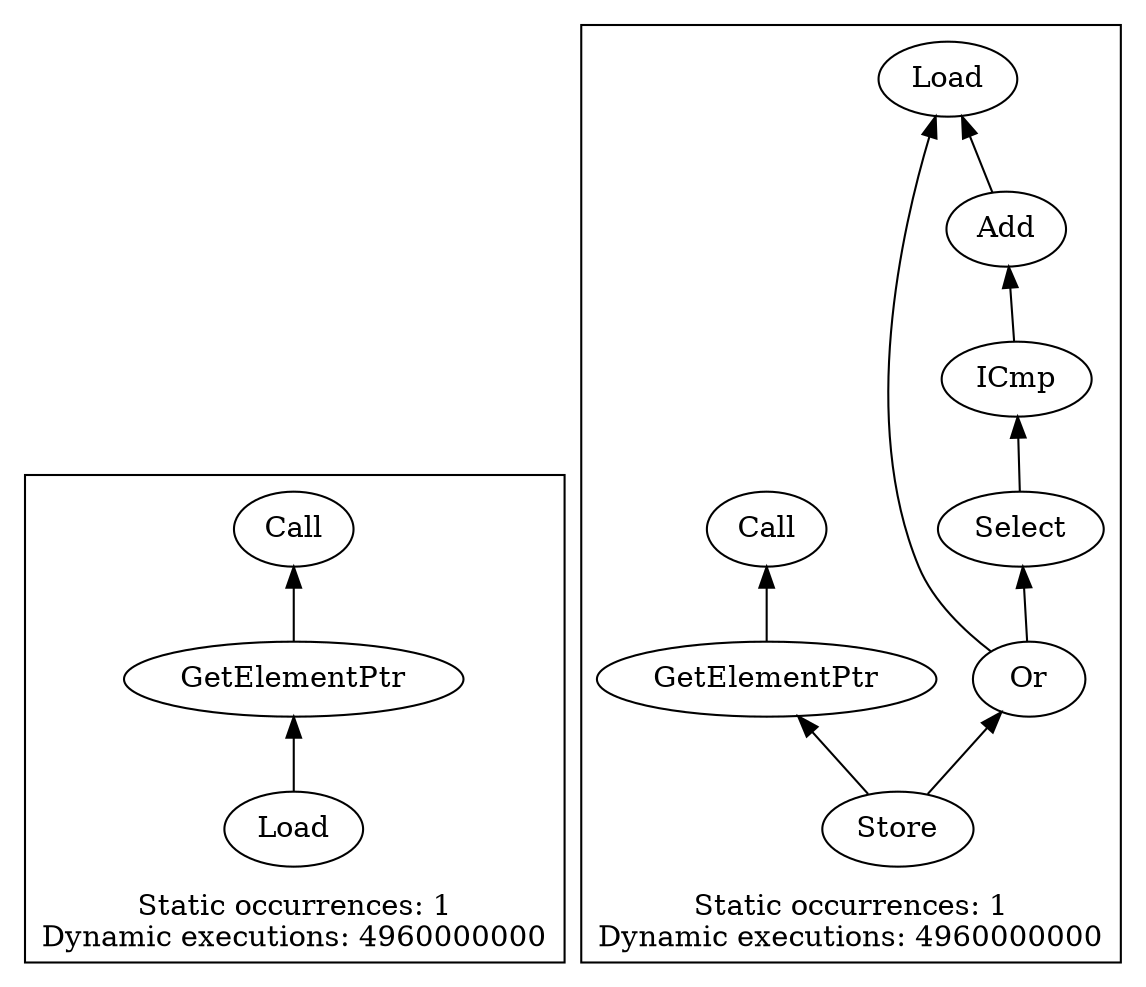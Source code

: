 strict digraph {
rankdir=BT
subgraph {
"0_24" [label="GetElementPtr"]
"0_5" [label="Call"]
"0_24" -> "0_5"
{
rank=min
"0_25" [label="Load"]
}
"0_25" -> "0_24"
cluster=true
label="Static occurrences: 1\nDynamic executions: 4960000000"
}
subgraph {
"1_26" [label="Add"]
"1_25" [label="Load"]
"1_26" -> "1_25"
"1_30" [label="GetElementPtr"]
"1_14" [label="Call"]
"1_30" -> "1_14"
"1_27" [label="ICmp"]
"1_27" -> "1_26"
"1_29" [label="Or"]
"1_29" -> "1_25"
"1_28" [label="Select"]
"1_29" -> "1_28"
"1_28" -> "1_27"
{
rank=min
"1_31" [label="Store"]
}
"1_31" -> "1_30"
"1_31" -> "1_29"
cluster=true
label="Static occurrences: 1\nDynamic executions: 4960000000"
}
}
